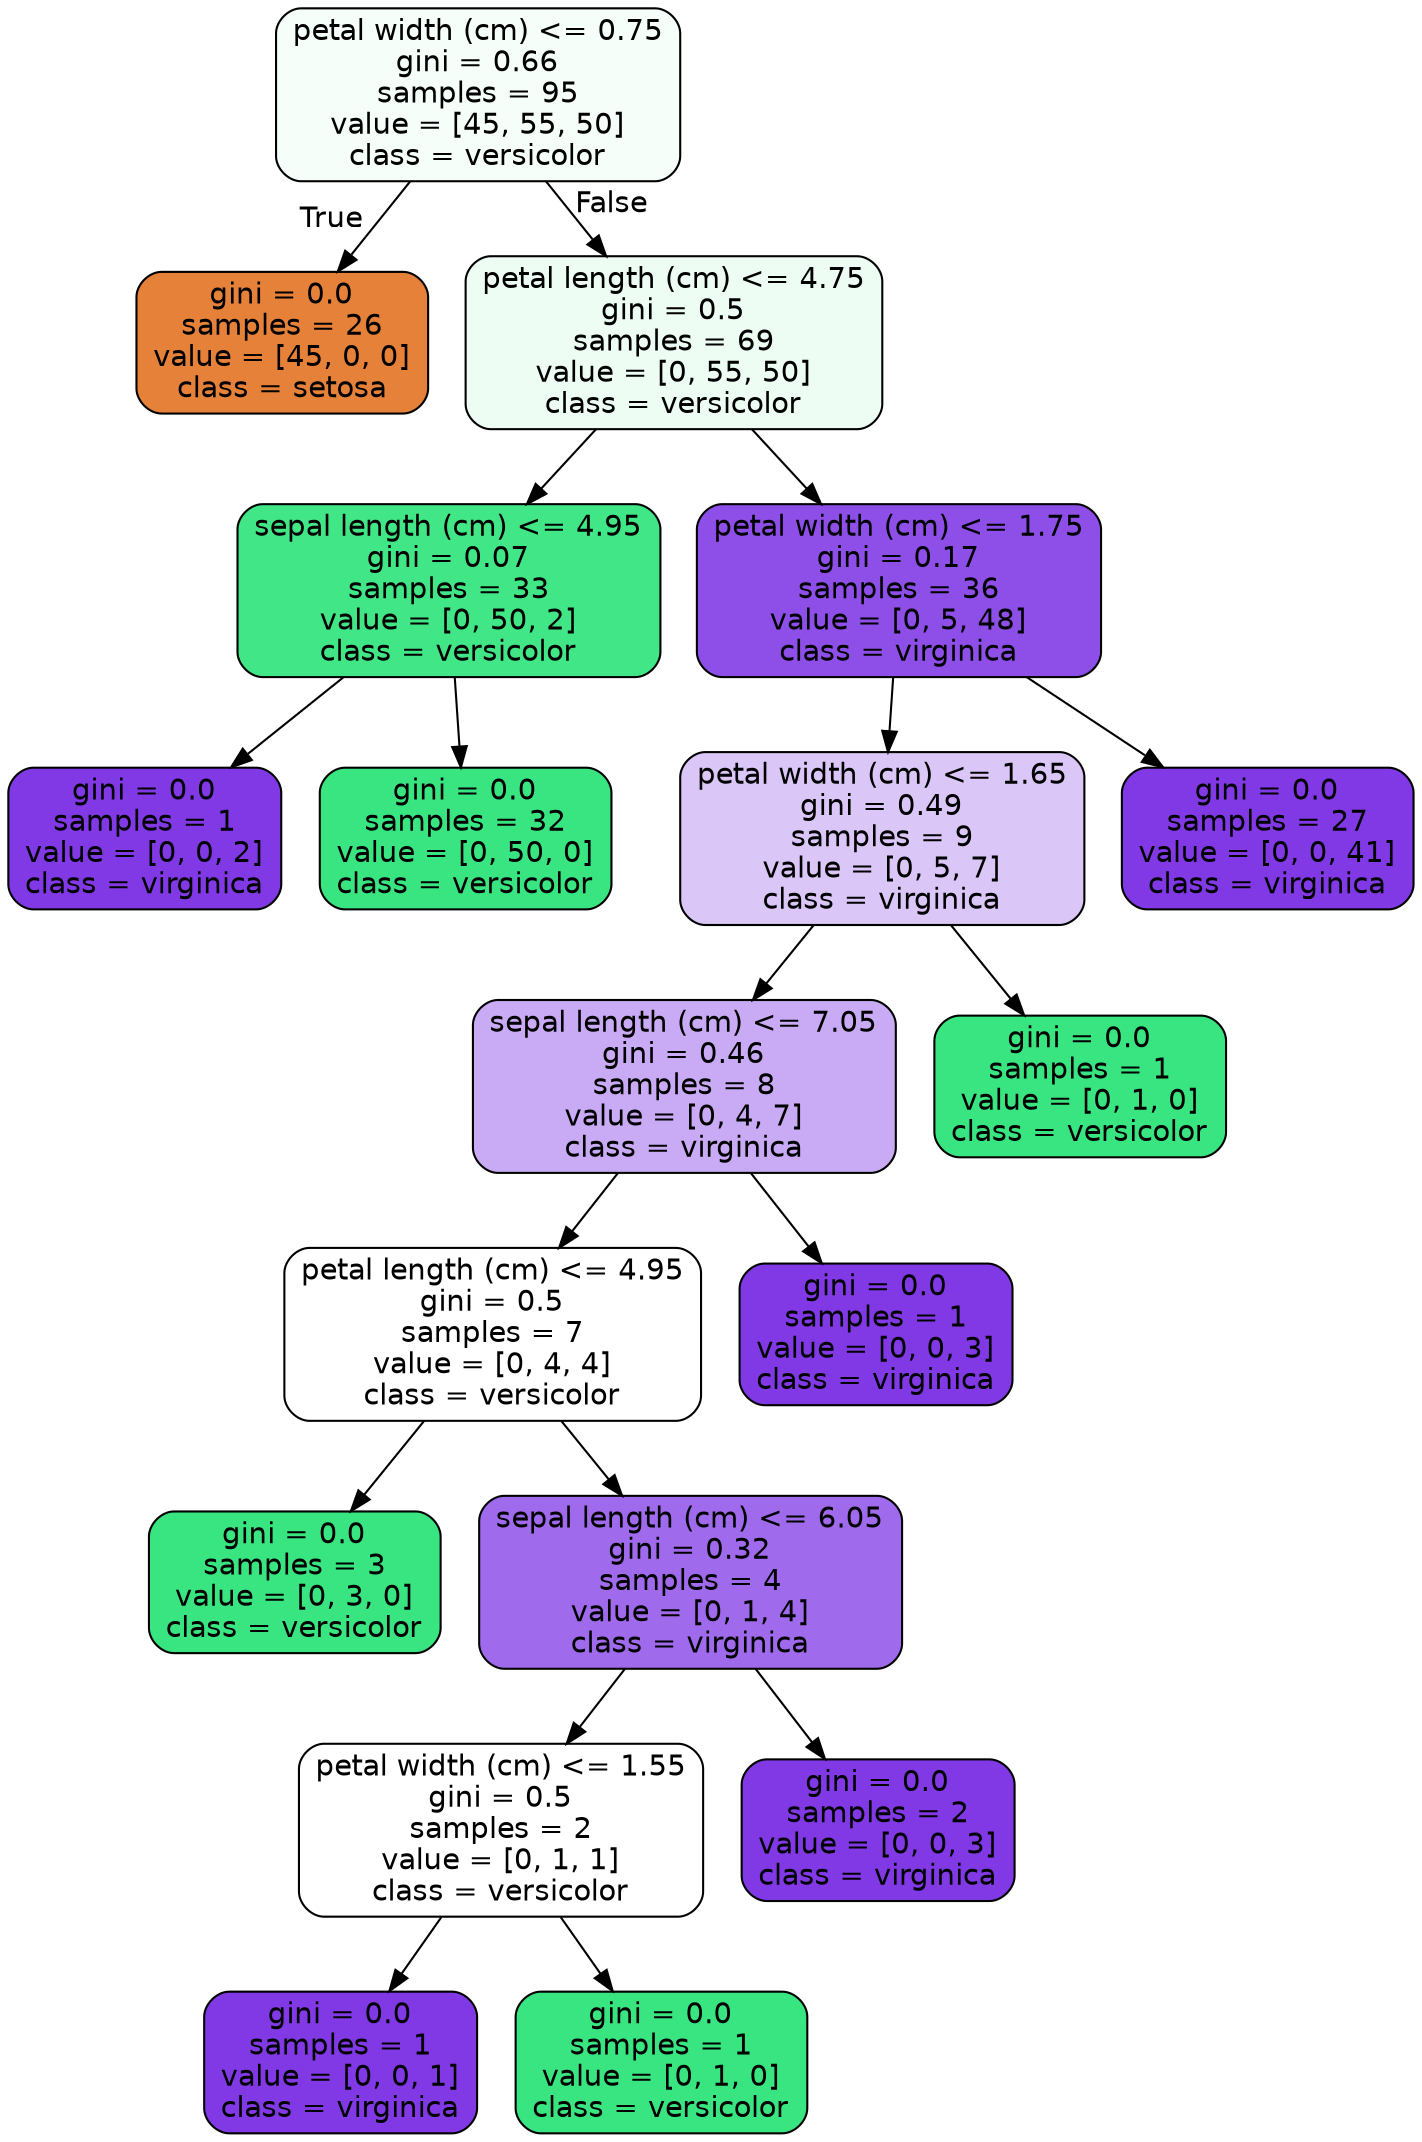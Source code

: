 digraph Tree {
node [shape=box, style="filled, rounded", color="black", fontname=helvetica] ;
edge [fontname=helvetica] ;
0 [label="petal width (cm) <= 0.75\ngini = 0.66\nsamples = 95\nvalue = [45, 55, 50]\nclass = versicolor", fillcolor="#f5fef9"] ;
1 [label="gini = 0.0\nsamples = 26\nvalue = [45, 0, 0]\nclass = setosa", fillcolor="#e58139"] ;
0 -> 1 [labeldistance=2.5, labelangle=45, headlabel="True"] ;
2 [label="petal length (cm) <= 4.75\ngini = 0.5\nsamples = 69\nvalue = [0, 55, 50]\nclass = versicolor", fillcolor="#edfdf4"] ;
0 -> 2 [labeldistance=2.5, labelangle=-45, headlabel="False"] ;
3 [label="sepal length (cm) <= 4.95\ngini = 0.07\nsamples = 33\nvalue = [0, 50, 2]\nclass = versicolor", fillcolor="#41e686"] ;
2 -> 3 ;
4 [label="gini = 0.0\nsamples = 1\nvalue = [0, 0, 2]\nclass = virginica", fillcolor="#8139e5"] ;
3 -> 4 ;
5 [label="gini = 0.0\nsamples = 32\nvalue = [0, 50, 0]\nclass = versicolor", fillcolor="#39e581"] ;
3 -> 5 ;
6 [label="petal width (cm) <= 1.75\ngini = 0.17\nsamples = 36\nvalue = [0, 5, 48]\nclass = virginica", fillcolor="#8e4ee8"] ;
2 -> 6 ;
7 [label="petal width (cm) <= 1.65\ngini = 0.49\nsamples = 9\nvalue = [0, 5, 7]\nclass = virginica", fillcolor="#dbc6f8"] ;
6 -> 7 ;
8 [label="sepal length (cm) <= 7.05\ngini = 0.46\nsamples = 8\nvalue = [0, 4, 7]\nclass = virginica", fillcolor="#c9aaf4"] ;
7 -> 8 ;
9 [label="petal length (cm) <= 4.95\ngini = 0.5\nsamples = 7\nvalue = [0, 4, 4]\nclass = versicolor", fillcolor="#ffffff"] ;
8 -> 9 ;
10 [label="gini = 0.0\nsamples = 3\nvalue = [0, 3, 0]\nclass = versicolor", fillcolor="#39e581"] ;
9 -> 10 ;
11 [label="sepal length (cm) <= 6.05\ngini = 0.32\nsamples = 4\nvalue = [0, 1, 4]\nclass = virginica", fillcolor="#a06aec"] ;
9 -> 11 ;
12 [label="petal width (cm) <= 1.55\ngini = 0.5\nsamples = 2\nvalue = [0, 1, 1]\nclass = versicolor", fillcolor="#ffffff"] ;
11 -> 12 ;
13 [label="gini = 0.0\nsamples = 1\nvalue = [0, 0, 1]\nclass = virginica", fillcolor="#8139e5"] ;
12 -> 13 ;
14 [label="gini = 0.0\nsamples = 1\nvalue = [0, 1, 0]\nclass = versicolor", fillcolor="#39e581"] ;
12 -> 14 ;
15 [label="gini = 0.0\nsamples = 2\nvalue = [0, 0, 3]\nclass = virginica", fillcolor="#8139e5"] ;
11 -> 15 ;
16 [label="gini = 0.0\nsamples = 1\nvalue = [0, 0, 3]\nclass = virginica", fillcolor="#8139e5"] ;
8 -> 16 ;
17 [label="gini = 0.0\nsamples = 1\nvalue = [0, 1, 0]\nclass = versicolor", fillcolor="#39e581"] ;
7 -> 17 ;
18 [label="gini = 0.0\nsamples = 27\nvalue = [0, 0, 41]\nclass = virginica", fillcolor="#8139e5"] ;
6 -> 18 ;
}